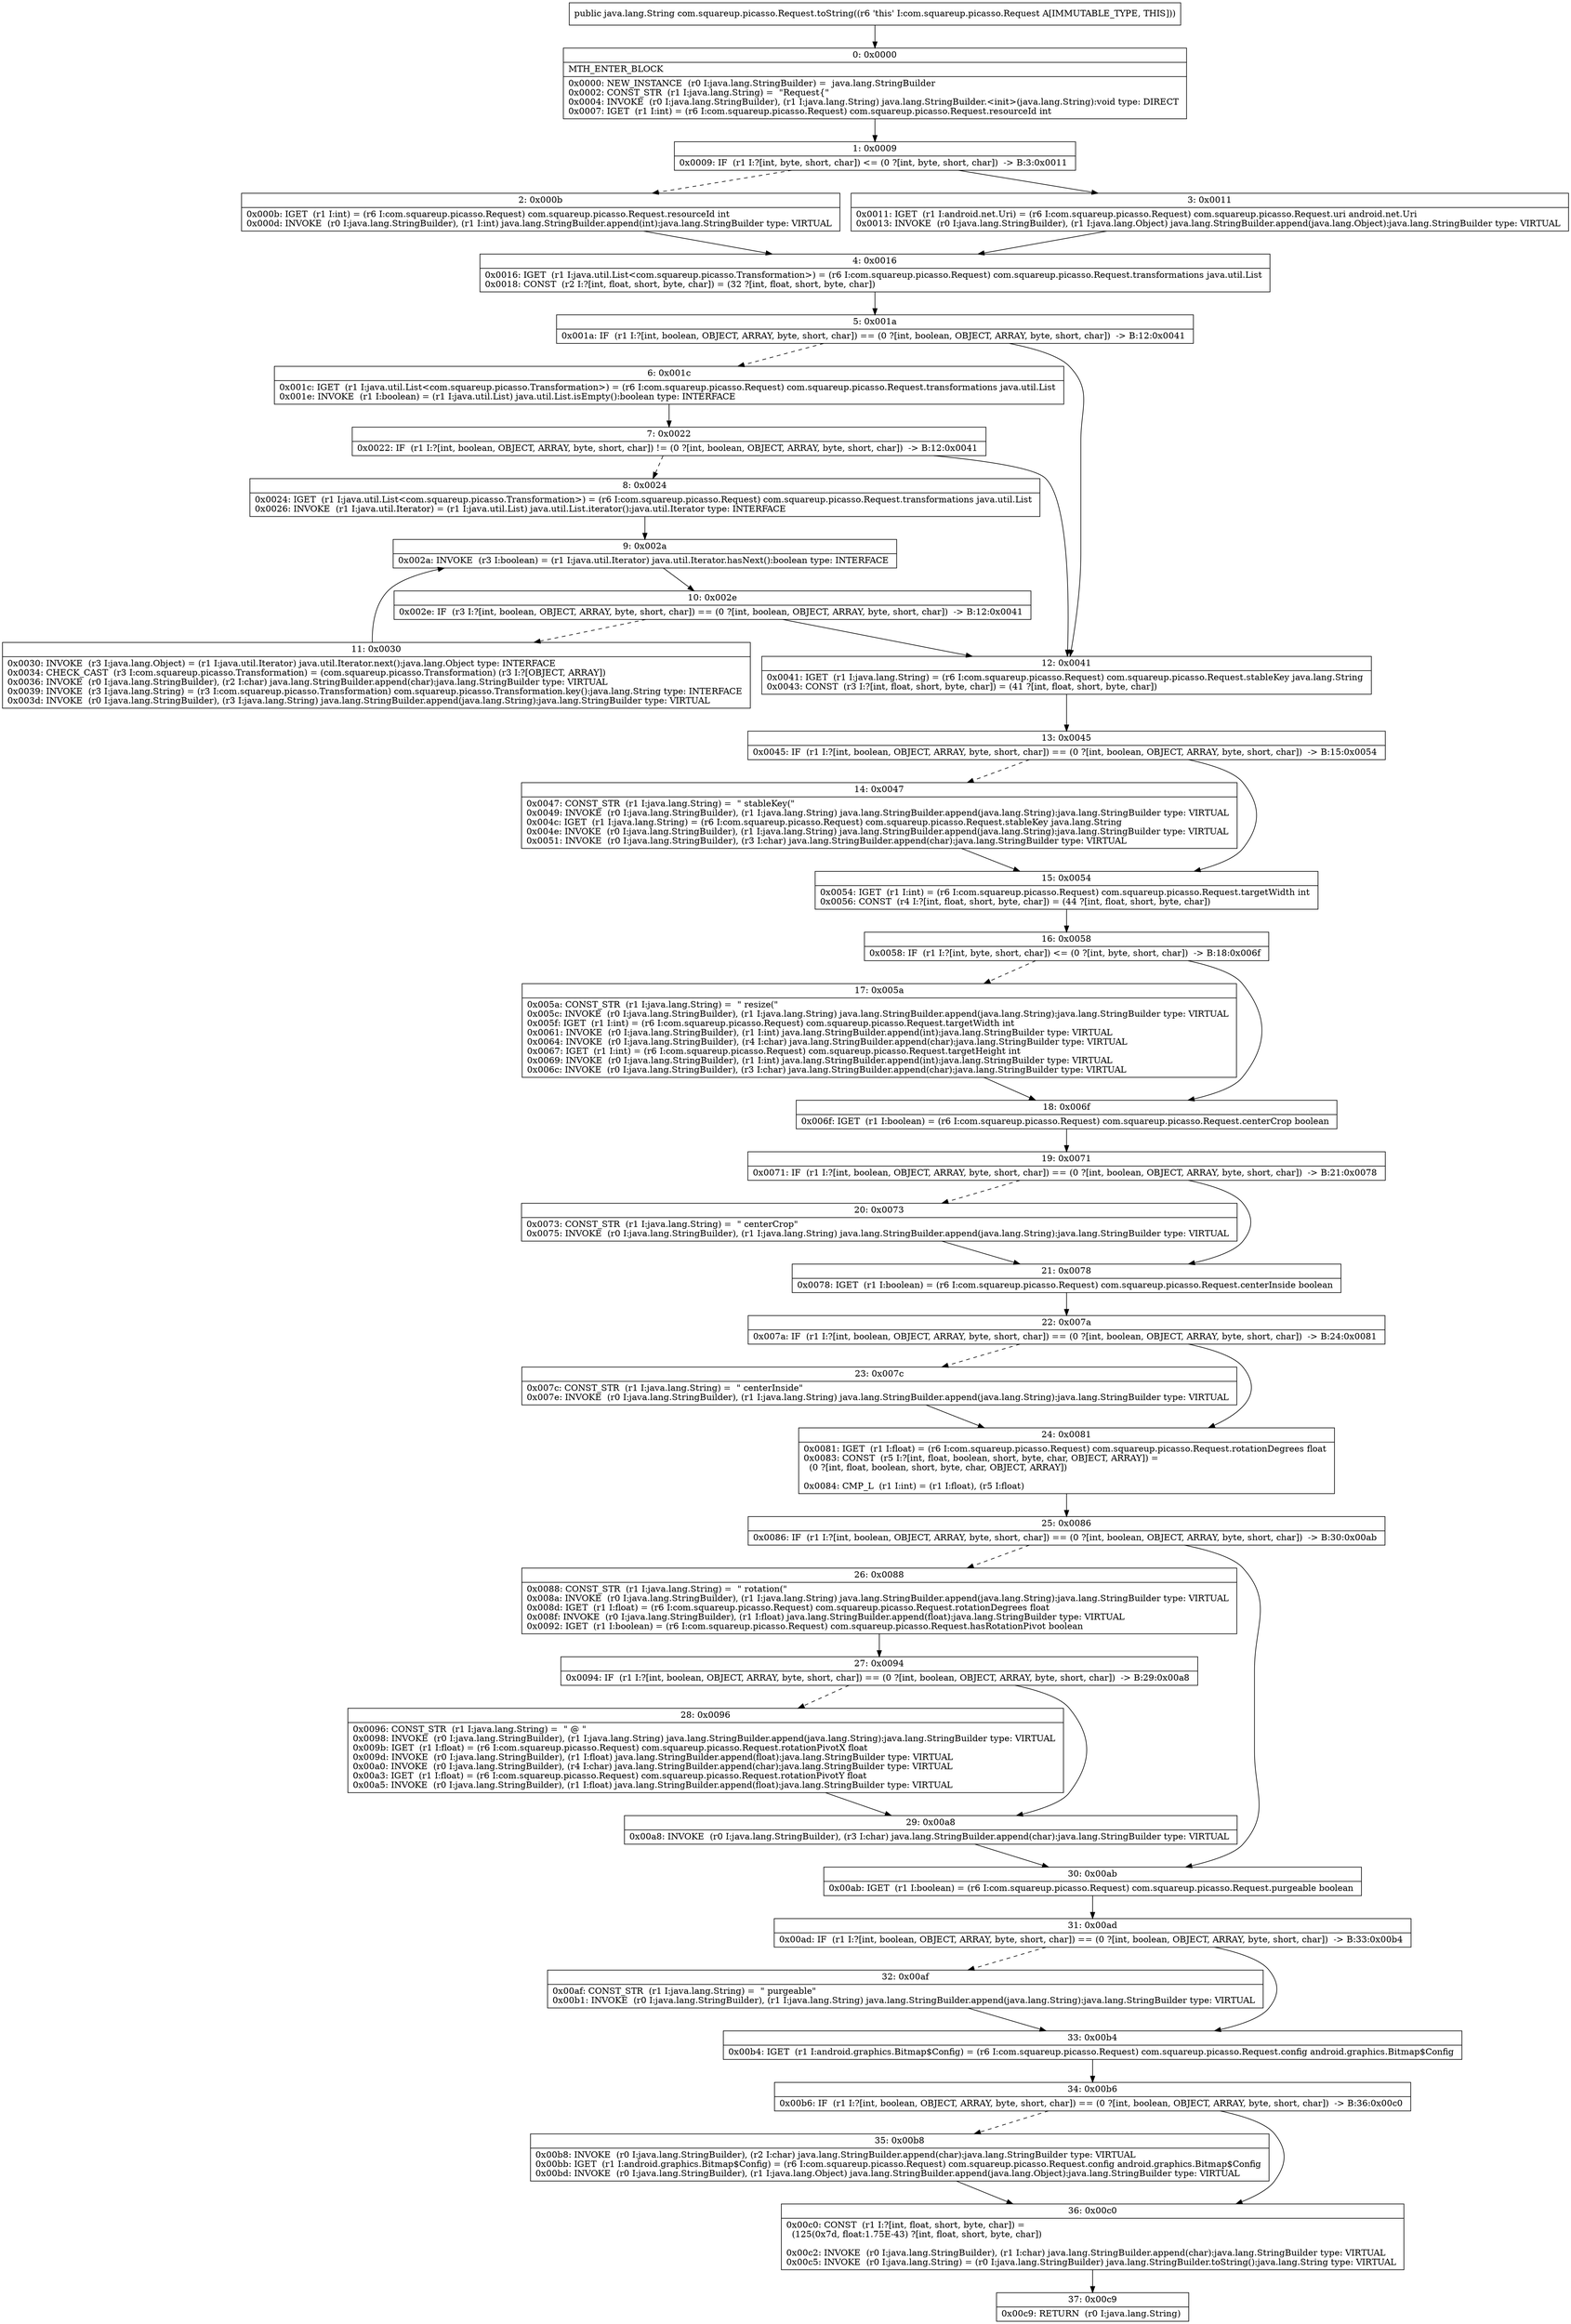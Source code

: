 digraph "CFG forcom.squareup.picasso.Request.toString()Ljava\/lang\/String;" {
Node_0 [shape=record,label="{0\:\ 0x0000|MTH_ENTER_BLOCK\l|0x0000: NEW_INSTANCE  (r0 I:java.lang.StringBuilder) =  java.lang.StringBuilder \l0x0002: CONST_STR  (r1 I:java.lang.String) =  \"Request\{\" \l0x0004: INVOKE  (r0 I:java.lang.StringBuilder), (r1 I:java.lang.String) java.lang.StringBuilder.\<init\>(java.lang.String):void type: DIRECT \l0x0007: IGET  (r1 I:int) = (r6 I:com.squareup.picasso.Request) com.squareup.picasso.Request.resourceId int \l}"];
Node_1 [shape=record,label="{1\:\ 0x0009|0x0009: IF  (r1 I:?[int, byte, short, char]) \<= (0 ?[int, byte, short, char])  \-\> B:3:0x0011 \l}"];
Node_2 [shape=record,label="{2\:\ 0x000b|0x000b: IGET  (r1 I:int) = (r6 I:com.squareup.picasso.Request) com.squareup.picasso.Request.resourceId int \l0x000d: INVOKE  (r0 I:java.lang.StringBuilder), (r1 I:int) java.lang.StringBuilder.append(int):java.lang.StringBuilder type: VIRTUAL \l}"];
Node_3 [shape=record,label="{3\:\ 0x0011|0x0011: IGET  (r1 I:android.net.Uri) = (r6 I:com.squareup.picasso.Request) com.squareup.picasso.Request.uri android.net.Uri \l0x0013: INVOKE  (r0 I:java.lang.StringBuilder), (r1 I:java.lang.Object) java.lang.StringBuilder.append(java.lang.Object):java.lang.StringBuilder type: VIRTUAL \l}"];
Node_4 [shape=record,label="{4\:\ 0x0016|0x0016: IGET  (r1 I:java.util.List\<com.squareup.picasso.Transformation\>) = (r6 I:com.squareup.picasso.Request) com.squareup.picasso.Request.transformations java.util.List \l0x0018: CONST  (r2 I:?[int, float, short, byte, char]) = (32 ?[int, float, short, byte, char]) \l}"];
Node_5 [shape=record,label="{5\:\ 0x001a|0x001a: IF  (r1 I:?[int, boolean, OBJECT, ARRAY, byte, short, char]) == (0 ?[int, boolean, OBJECT, ARRAY, byte, short, char])  \-\> B:12:0x0041 \l}"];
Node_6 [shape=record,label="{6\:\ 0x001c|0x001c: IGET  (r1 I:java.util.List\<com.squareup.picasso.Transformation\>) = (r6 I:com.squareup.picasso.Request) com.squareup.picasso.Request.transformations java.util.List \l0x001e: INVOKE  (r1 I:boolean) = (r1 I:java.util.List) java.util.List.isEmpty():boolean type: INTERFACE \l}"];
Node_7 [shape=record,label="{7\:\ 0x0022|0x0022: IF  (r1 I:?[int, boolean, OBJECT, ARRAY, byte, short, char]) != (0 ?[int, boolean, OBJECT, ARRAY, byte, short, char])  \-\> B:12:0x0041 \l}"];
Node_8 [shape=record,label="{8\:\ 0x0024|0x0024: IGET  (r1 I:java.util.List\<com.squareup.picasso.Transformation\>) = (r6 I:com.squareup.picasso.Request) com.squareup.picasso.Request.transformations java.util.List \l0x0026: INVOKE  (r1 I:java.util.Iterator) = (r1 I:java.util.List) java.util.List.iterator():java.util.Iterator type: INTERFACE \l}"];
Node_9 [shape=record,label="{9\:\ 0x002a|0x002a: INVOKE  (r3 I:boolean) = (r1 I:java.util.Iterator) java.util.Iterator.hasNext():boolean type: INTERFACE \l}"];
Node_10 [shape=record,label="{10\:\ 0x002e|0x002e: IF  (r3 I:?[int, boolean, OBJECT, ARRAY, byte, short, char]) == (0 ?[int, boolean, OBJECT, ARRAY, byte, short, char])  \-\> B:12:0x0041 \l}"];
Node_11 [shape=record,label="{11\:\ 0x0030|0x0030: INVOKE  (r3 I:java.lang.Object) = (r1 I:java.util.Iterator) java.util.Iterator.next():java.lang.Object type: INTERFACE \l0x0034: CHECK_CAST  (r3 I:com.squareup.picasso.Transformation) = (com.squareup.picasso.Transformation) (r3 I:?[OBJECT, ARRAY]) \l0x0036: INVOKE  (r0 I:java.lang.StringBuilder), (r2 I:char) java.lang.StringBuilder.append(char):java.lang.StringBuilder type: VIRTUAL \l0x0039: INVOKE  (r3 I:java.lang.String) = (r3 I:com.squareup.picasso.Transformation) com.squareup.picasso.Transformation.key():java.lang.String type: INTERFACE \l0x003d: INVOKE  (r0 I:java.lang.StringBuilder), (r3 I:java.lang.String) java.lang.StringBuilder.append(java.lang.String):java.lang.StringBuilder type: VIRTUAL \l}"];
Node_12 [shape=record,label="{12\:\ 0x0041|0x0041: IGET  (r1 I:java.lang.String) = (r6 I:com.squareup.picasso.Request) com.squareup.picasso.Request.stableKey java.lang.String \l0x0043: CONST  (r3 I:?[int, float, short, byte, char]) = (41 ?[int, float, short, byte, char]) \l}"];
Node_13 [shape=record,label="{13\:\ 0x0045|0x0045: IF  (r1 I:?[int, boolean, OBJECT, ARRAY, byte, short, char]) == (0 ?[int, boolean, OBJECT, ARRAY, byte, short, char])  \-\> B:15:0x0054 \l}"];
Node_14 [shape=record,label="{14\:\ 0x0047|0x0047: CONST_STR  (r1 I:java.lang.String) =  \" stableKey(\" \l0x0049: INVOKE  (r0 I:java.lang.StringBuilder), (r1 I:java.lang.String) java.lang.StringBuilder.append(java.lang.String):java.lang.StringBuilder type: VIRTUAL \l0x004c: IGET  (r1 I:java.lang.String) = (r6 I:com.squareup.picasso.Request) com.squareup.picasso.Request.stableKey java.lang.String \l0x004e: INVOKE  (r0 I:java.lang.StringBuilder), (r1 I:java.lang.String) java.lang.StringBuilder.append(java.lang.String):java.lang.StringBuilder type: VIRTUAL \l0x0051: INVOKE  (r0 I:java.lang.StringBuilder), (r3 I:char) java.lang.StringBuilder.append(char):java.lang.StringBuilder type: VIRTUAL \l}"];
Node_15 [shape=record,label="{15\:\ 0x0054|0x0054: IGET  (r1 I:int) = (r6 I:com.squareup.picasso.Request) com.squareup.picasso.Request.targetWidth int \l0x0056: CONST  (r4 I:?[int, float, short, byte, char]) = (44 ?[int, float, short, byte, char]) \l}"];
Node_16 [shape=record,label="{16\:\ 0x0058|0x0058: IF  (r1 I:?[int, byte, short, char]) \<= (0 ?[int, byte, short, char])  \-\> B:18:0x006f \l}"];
Node_17 [shape=record,label="{17\:\ 0x005a|0x005a: CONST_STR  (r1 I:java.lang.String) =  \" resize(\" \l0x005c: INVOKE  (r0 I:java.lang.StringBuilder), (r1 I:java.lang.String) java.lang.StringBuilder.append(java.lang.String):java.lang.StringBuilder type: VIRTUAL \l0x005f: IGET  (r1 I:int) = (r6 I:com.squareup.picasso.Request) com.squareup.picasso.Request.targetWidth int \l0x0061: INVOKE  (r0 I:java.lang.StringBuilder), (r1 I:int) java.lang.StringBuilder.append(int):java.lang.StringBuilder type: VIRTUAL \l0x0064: INVOKE  (r0 I:java.lang.StringBuilder), (r4 I:char) java.lang.StringBuilder.append(char):java.lang.StringBuilder type: VIRTUAL \l0x0067: IGET  (r1 I:int) = (r6 I:com.squareup.picasso.Request) com.squareup.picasso.Request.targetHeight int \l0x0069: INVOKE  (r0 I:java.lang.StringBuilder), (r1 I:int) java.lang.StringBuilder.append(int):java.lang.StringBuilder type: VIRTUAL \l0x006c: INVOKE  (r0 I:java.lang.StringBuilder), (r3 I:char) java.lang.StringBuilder.append(char):java.lang.StringBuilder type: VIRTUAL \l}"];
Node_18 [shape=record,label="{18\:\ 0x006f|0x006f: IGET  (r1 I:boolean) = (r6 I:com.squareup.picasso.Request) com.squareup.picasso.Request.centerCrop boolean \l}"];
Node_19 [shape=record,label="{19\:\ 0x0071|0x0071: IF  (r1 I:?[int, boolean, OBJECT, ARRAY, byte, short, char]) == (0 ?[int, boolean, OBJECT, ARRAY, byte, short, char])  \-\> B:21:0x0078 \l}"];
Node_20 [shape=record,label="{20\:\ 0x0073|0x0073: CONST_STR  (r1 I:java.lang.String) =  \" centerCrop\" \l0x0075: INVOKE  (r0 I:java.lang.StringBuilder), (r1 I:java.lang.String) java.lang.StringBuilder.append(java.lang.String):java.lang.StringBuilder type: VIRTUAL \l}"];
Node_21 [shape=record,label="{21\:\ 0x0078|0x0078: IGET  (r1 I:boolean) = (r6 I:com.squareup.picasso.Request) com.squareup.picasso.Request.centerInside boolean \l}"];
Node_22 [shape=record,label="{22\:\ 0x007a|0x007a: IF  (r1 I:?[int, boolean, OBJECT, ARRAY, byte, short, char]) == (0 ?[int, boolean, OBJECT, ARRAY, byte, short, char])  \-\> B:24:0x0081 \l}"];
Node_23 [shape=record,label="{23\:\ 0x007c|0x007c: CONST_STR  (r1 I:java.lang.String) =  \" centerInside\" \l0x007e: INVOKE  (r0 I:java.lang.StringBuilder), (r1 I:java.lang.String) java.lang.StringBuilder.append(java.lang.String):java.lang.StringBuilder type: VIRTUAL \l}"];
Node_24 [shape=record,label="{24\:\ 0x0081|0x0081: IGET  (r1 I:float) = (r6 I:com.squareup.picasso.Request) com.squareup.picasso.Request.rotationDegrees float \l0x0083: CONST  (r5 I:?[int, float, boolean, short, byte, char, OBJECT, ARRAY]) = \l  (0 ?[int, float, boolean, short, byte, char, OBJECT, ARRAY])\l \l0x0084: CMP_L  (r1 I:int) = (r1 I:float), (r5 I:float) \l}"];
Node_25 [shape=record,label="{25\:\ 0x0086|0x0086: IF  (r1 I:?[int, boolean, OBJECT, ARRAY, byte, short, char]) == (0 ?[int, boolean, OBJECT, ARRAY, byte, short, char])  \-\> B:30:0x00ab \l}"];
Node_26 [shape=record,label="{26\:\ 0x0088|0x0088: CONST_STR  (r1 I:java.lang.String) =  \" rotation(\" \l0x008a: INVOKE  (r0 I:java.lang.StringBuilder), (r1 I:java.lang.String) java.lang.StringBuilder.append(java.lang.String):java.lang.StringBuilder type: VIRTUAL \l0x008d: IGET  (r1 I:float) = (r6 I:com.squareup.picasso.Request) com.squareup.picasso.Request.rotationDegrees float \l0x008f: INVOKE  (r0 I:java.lang.StringBuilder), (r1 I:float) java.lang.StringBuilder.append(float):java.lang.StringBuilder type: VIRTUAL \l0x0092: IGET  (r1 I:boolean) = (r6 I:com.squareup.picasso.Request) com.squareup.picasso.Request.hasRotationPivot boolean \l}"];
Node_27 [shape=record,label="{27\:\ 0x0094|0x0094: IF  (r1 I:?[int, boolean, OBJECT, ARRAY, byte, short, char]) == (0 ?[int, boolean, OBJECT, ARRAY, byte, short, char])  \-\> B:29:0x00a8 \l}"];
Node_28 [shape=record,label="{28\:\ 0x0096|0x0096: CONST_STR  (r1 I:java.lang.String) =  \" @ \" \l0x0098: INVOKE  (r0 I:java.lang.StringBuilder), (r1 I:java.lang.String) java.lang.StringBuilder.append(java.lang.String):java.lang.StringBuilder type: VIRTUAL \l0x009b: IGET  (r1 I:float) = (r6 I:com.squareup.picasso.Request) com.squareup.picasso.Request.rotationPivotX float \l0x009d: INVOKE  (r0 I:java.lang.StringBuilder), (r1 I:float) java.lang.StringBuilder.append(float):java.lang.StringBuilder type: VIRTUAL \l0x00a0: INVOKE  (r0 I:java.lang.StringBuilder), (r4 I:char) java.lang.StringBuilder.append(char):java.lang.StringBuilder type: VIRTUAL \l0x00a3: IGET  (r1 I:float) = (r6 I:com.squareup.picasso.Request) com.squareup.picasso.Request.rotationPivotY float \l0x00a5: INVOKE  (r0 I:java.lang.StringBuilder), (r1 I:float) java.lang.StringBuilder.append(float):java.lang.StringBuilder type: VIRTUAL \l}"];
Node_29 [shape=record,label="{29\:\ 0x00a8|0x00a8: INVOKE  (r0 I:java.lang.StringBuilder), (r3 I:char) java.lang.StringBuilder.append(char):java.lang.StringBuilder type: VIRTUAL \l}"];
Node_30 [shape=record,label="{30\:\ 0x00ab|0x00ab: IGET  (r1 I:boolean) = (r6 I:com.squareup.picasso.Request) com.squareup.picasso.Request.purgeable boolean \l}"];
Node_31 [shape=record,label="{31\:\ 0x00ad|0x00ad: IF  (r1 I:?[int, boolean, OBJECT, ARRAY, byte, short, char]) == (0 ?[int, boolean, OBJECT, ARRAY, byte, short, char])  \-\> B:33:0x00b4 \l}"];
Node_32 [shape=record,label="{32\:\ 0x00af|0x00af: CONST_STR  (r1 I:java.lang.String) =  \" purgeable\" \l0x00b1: INVOKE  (r0 I:java.lang.StringBuilder), (r1 I:java.lang.String) java.lang.StringBuilder.append(java.lang.String):java.lang.StringBuilder type: VIRTUAL \l}"];
Node_33 [shape=record,label="{33\:\ 0x00b4|0x00b4: IGET  (r1 I:android.graphics.Bitmap$Config) = (r6 I:com.squareup.picasso.Request) com.squareup.picasso.Request.config android.graphics.Bitmap$Config \l}"];
Node_34 [shape=record,label="{34\:\ 0x00b6|0x00b6: IF  (r1 I:?[int, boolean, OBJECT, ARRAY, byte, short, char]) == (0 ?[int, boolean, OBJECT, ARRAY, byte, short, char])  \-\> B:36:0x00c0 \l}"];
Node_35 [shape=record,label="{35\:\ 0x00b8|0x00b8: INVOKE  (r0 I:java.lang.StringBuilder), (r2 I:char) java.lang.StringBuilder.append(char):java.lang.StringBuilder type: VIRTUAL \l0x00bb: IGET  (r1 I:android.graphics.Bitmap$Config) = (r6 I:com.squareup.picasso.Request) com.squareup.picasso.Request.config android.graphics.Bitmap$Config \l0x00bd: INVOKE  (r0 I:java.lang.StringBuilder), (r1 I:java.lang.Object) java.lang.StringBuilder.append(java.lang.Object):java.lang.StringBuilder type: VIRTUAL \l}"];
Node_36 [shape=record,label="{36\:\ 0x00c0|0x00c0: CONST  (r1 I:?[int, float, short, byte, char]) = \l  (125(0x7d, float:1.75E\-43) ?[int, float, short, byte, char])\l \l0x00c2: INVOKE  (r0 I:java.lang.StringBuilder), (r1 I:char) java.lang.StringBuilder.append(char):java.lang.StringBuilder type: VIRTUAL \l0x00c5: INVOKE  (r0 I:java.lang.String) = (r0 I:java.lang.StringBuilder) java.lang.StringBuilder.toString():java.lang.String type: VIRTUAL \l}"];
Node_37 [shape=record,label="{37\:\ 0x00c9|0x00c9: RETURN  (r0 I:java.lang.String) \l}"];
MethodNode[shape=record,label="{public java.lang.String com.squareup.picasso.Request.toString((r6 'this' I:com.squareup.picasso.Request A[IMMUTABLE_TYPE, THIS])) }"];
MethodNode -> Node_0;
Node_0 -> Node_1;
Node_1 -> Node_2[style=dashed];
Node_1 -> Node_3;
Node_2 -> Node_4;
Node_3 -> Node_4;
Node_4 -> Node_5;
Node_5 -> Node_6[style=dashed];
Node_5 -> Node_12;
Node_6 -> Node_7;
Node_7 -> Node_8[style=dashed];
Node_7 -> Node_12;
Node_8 -> Node_9;
Node_9 -> Node_10;
Node_10 -> Node_11[style=dashed];
Node_10 -> Node_12;
Node_11 -> Node_9;
Node_12 -> Node_13;
Node_13 -> Node_14[style=dashed];
Node_13 -> Node_15;
Node_14 -> Node_15;
Node_15 -> Node_16;
Node_16 -> Node_17[style=dashed];
Node_16 -> Node_18;
Node_17 -> Node_18;
Node_18 -> Node_19;
Node_19 -> Node_20[style=dashed];
Node_19 -> Node_21;
Node_20 -> Node_21;
Node_21 -> Node_22;
Node_22 -> Node_23[style=dashed];
Node_22 -> Node_24;
Node_23 -> Node_24;
Node_24 -> Node_25;
Node_25 -> Node_26[style=dashed];
Node_25 -> Node_30;
Node_26 -> Node_27;
Node_27 -> Node_28[style=dashed];
Node_27 -> Node_29;
Node_28 -> Node_29;
Node_29 -> Node_30;
Node_30 -> Node_31;
Node_31 -> Node_32[style=dashed];
Node_31 -> Node_33;
Node_32 -> Node_33;
Node_33 -> Node_34;
Node_34 -> Node_35[style=dashed];
Node_34 -> Node_36;
Node_35 -> Node_36;
Node_36 -> Node_37;
}

